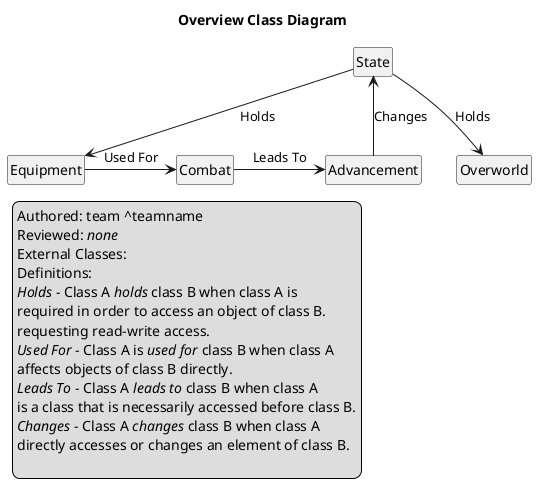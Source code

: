 @startuml
hide circles
hide methods
hide attributes
title Overview Class Diagram
legend left
Authored: team ^teamname
Reviewed: <i>none</i>
External Classes:
Definitions:
<i>Holds</i> - Class A <i>holds</i> class B when class A is
required in order to access an object of class B.
requesting read-write access.
<i>Used For</i> - Class A is <i>used for</i> class B when class A
affects objects of class B directly.
<i>Leads To</i> - Class A <i>leads to</i> class B when class A
is a class that is necessarily accessed before class B.
<i>Changes</i> - Class A <i>changes</i> class B when class A
directly accesses or changes an element of class B.

endlegend
class "Overworld"{
+ accessMenuOptions()
}
class "Equipment" {
+ closeGame()
+ newGame()
+ loadGame()
+ joinGame()
}
class "Combat" {
}
class "Advancement" {
+ save()
+ load()
}
class "State" {
+ selectClass()
+ selectRace()
+ selectMode()
}

State -down-> Overworld : Holds
State -down-> Equipment : Holds
Equipment -right-> Combat : Used For
Combat -right-> Advancement : Leads To
Advancement -up-> State : Changes
